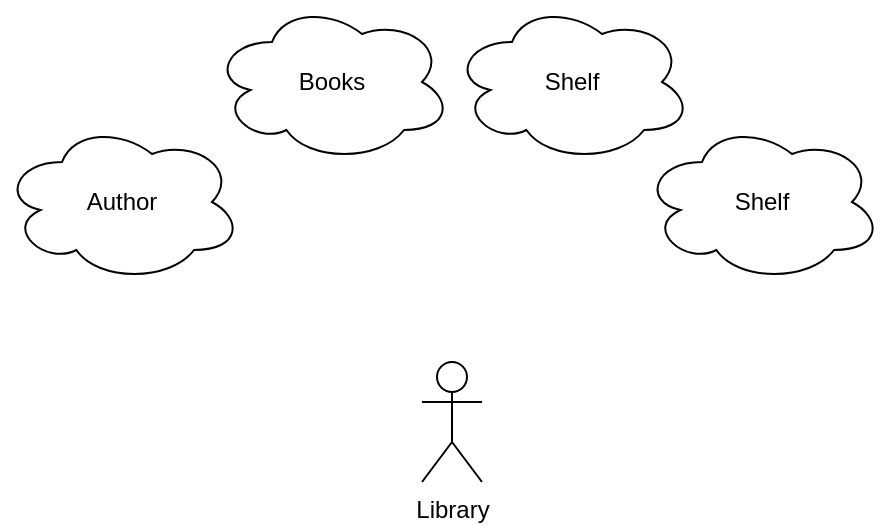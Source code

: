 <mxfile>
    <diagram id="qbN92btFmdJMqoe_B3VC" name="Page-1">
        <mxGraphModel dx="966" dy="704" grid="1" gridSize="10" guides="1" tooltips="1" connect="1" arrows="1" fold="1" page="1" pageScale="1" pageWidth="850" pageHeight="1100" math="0" shadow="0">
            <root>
                <mxCell id="0"/>
                <mxCell id="1" parent="0"/>
                <mxCell id="2" value="Library" style="shape=umlActor;verticalLabelPosition=bottom;verticalAlign=top;html=1;outlineConnect=0;" vertex="1" parent="1">
                    <mxGeometry x="410" y="550" width="30" height="60" as="geometry"/>
                </mxCell>
                <mxCell id="3" value="Books" style="ellipse;shape=cloud;whiteSpace=wrap;html=1;" vertex="1" parent="1">
                    <mxGeometry x="305" y="370" width="120" height="80" as="geometry"/>
                </mxCell>
                <mxCell id="4" value="Author" style="ellipse;shape=cloud;whiteSpace=wrap;html=1;" vertex="1" parent="1">
                    <mxGeometry x="200" y="430" width="120" height="80" as="geometry"/>
                </mxCell>
                <mxCell id="5" value="Shelf" style="ellipse;shape=cloud;whiteSpace=wrap;html=1;" vertex="1" parent="1">
                    <mxGeometry x="425" y="370" width="120" height="80" as="geometry"/>
                </mxCell>
                <mxCell id="10" value="Shelf" style="ellipse;shape=cloud;whiteSpace=wrap;html=1;" vertex="1" parent="1">
                    <mxGeometry x="520" y="430" width="120" height="80" as="geometry"/>
                </mxCell>
            </root>
        </mxGraphModel>
    </diagram>
    <diagram id="740rxnVlXfR0QwS6qlu7" name="Page-2">
        <mxGraphModel dx="966" dy="704" grid="1" gridSize="10" guides="1" tooltips="1" connect="1" arrows="1" fold="1" page="1" pageScale="1" pageWidth="850" pageHeight="1100" math="0" shadow="0">
            <root>
                <mxCell id="0"/>
                <mxCell id="1" parent="0"/>
                <mxCell id="jjBJAYzoqlZI7esLiwd4-1" value="Library" style="rounded=1;whiteSpace=wrap;html=1;" vertex="1" parent="1">
                    <mxGeometry x="365" y="600" width="120" height="60" as="geometry"/>
                </mxCell>
                <mxCell id="jjBJAYzoqlZI7esLiwd4-2" value="Books" style="rounded=1;whiteSpace=wrap;html=1;" vertex="1" parent="1">
                    <mxGeometry x="590" y="460" width="120" height="60" as="geometry"/>
                </mxCell>
                <mxCell id="jjBJAYzoqlZI7esLiwd4-3" value="Author" style="rounded=1;whiteSpace=wrap;html=1;" vertex="1" parent="1">
                    <mxGeometry x="140" y="460" width="120" height="60" as="geometry"/>
                </mxCell>
            </root>
        </mxGraphModel>
    </diagram>
</mxfile>